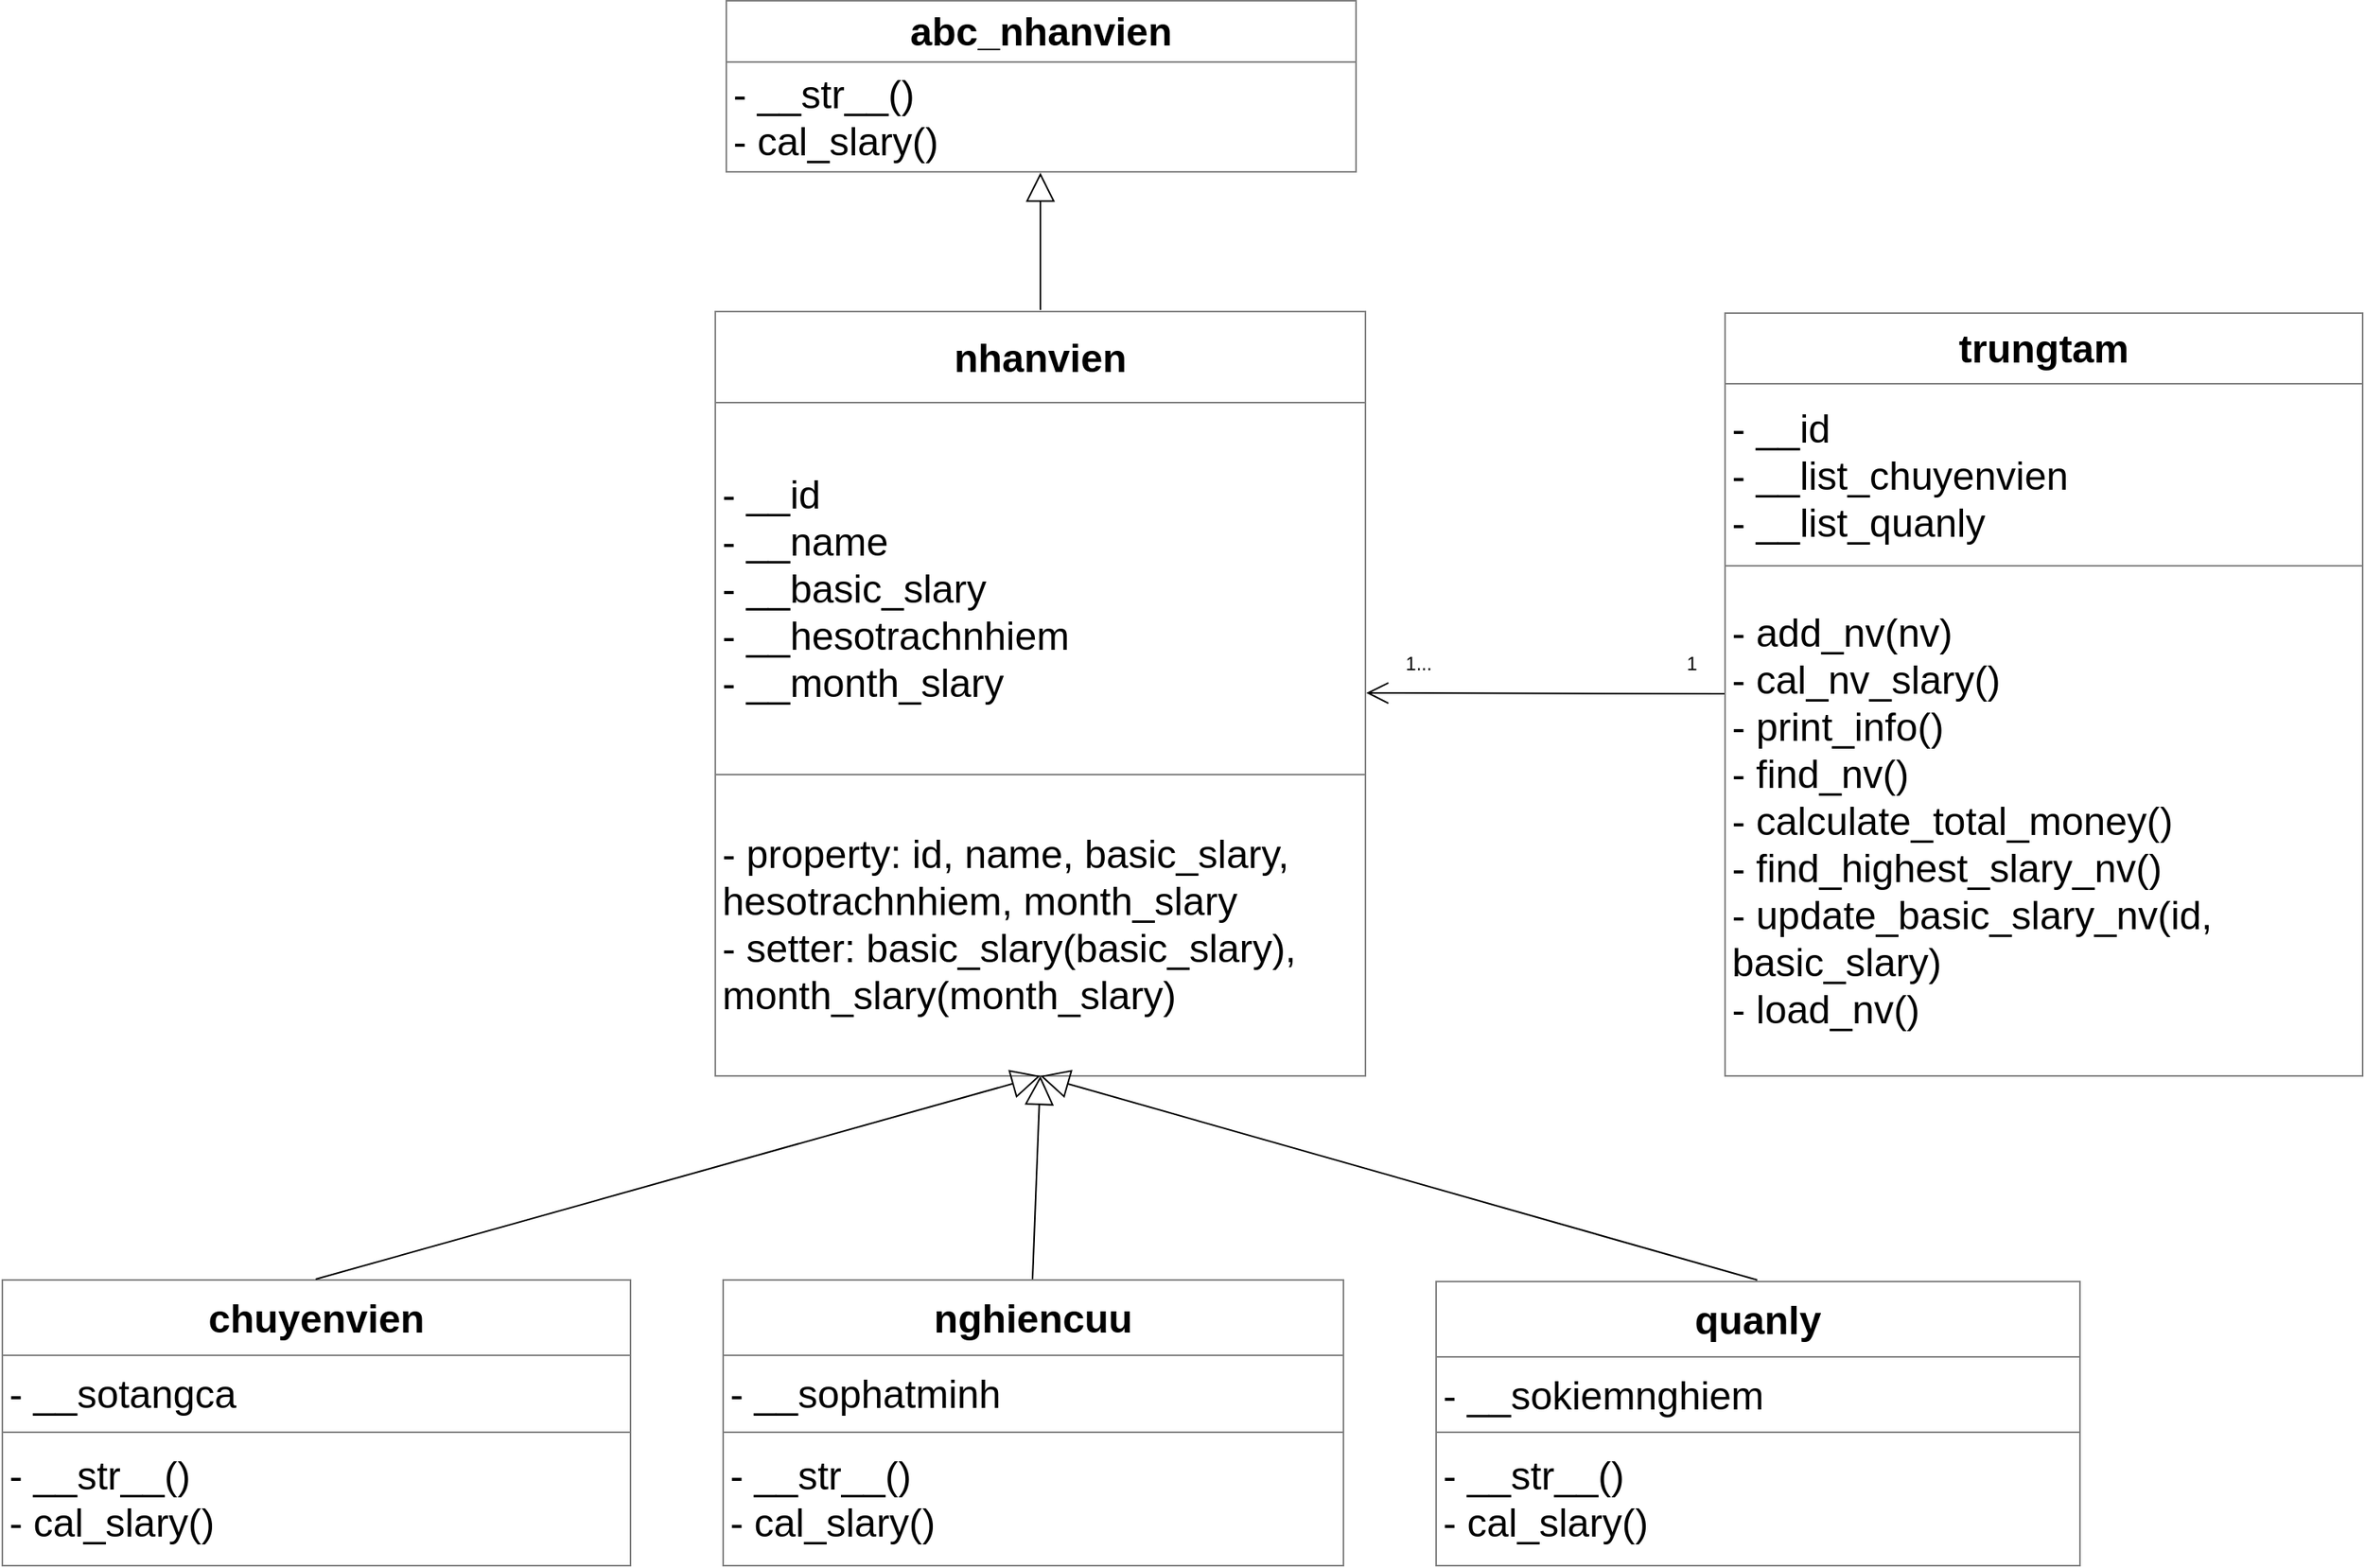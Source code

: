 <mxfile version="24.8.4">
  <diagram name="Page-1" id="JQH4CGquwNSrJiN4EWIq">
    <mxGraphModel dx="1834" dy="794" grid="0" gridSize="10" guides="1" tooltips="1" connect="1" arrows="1" fold="1" page="0" pageScale="1" pageWidth="850" pageHeight="1100" math="0" shadow="0">
      <root>
        <mxCell id="0" />
        <mxCell id="1" parent="0" />
        <mxCell id="gIv5DeEMvpn-gfwTawNx-6" value="&lt;table border=&quot;1&quot; width=&quot;100%&quot; height=&quot;100%&quot; cellpadding=&quot;4&quot; style=&quot;width: 100%; height: 100%; border-collapse: collapse; font-size: 25px;&quot;&gt;&lt;tbody&gt;&lt;tr&gt;&lt;th align=&quot;center&quot;&gt;&lt;font style=&quot;font-size: 25px;&quot;&gt;&lt;b&gt;trungtam&lt;/b&gt;&lt;/font&gt;&lt;/th&gt;&lt;/tr&gt;&lt;tr align=&quot;left&quot;&gt;&lt;td&gt;&lt;font style=&quot;font-size: 25px;&quot;&gt;- __id&lt;br&gt;- __list_chuyenvien&lt;br&gt;- __list_quanly&lt;br&gt;&lt;/font&gt;&lt;/td&gt;&lt;/tr&gt;&lt;tr align=&quot;left&quot;&gt;&lt;td&gt;&lt;font style=&quot;font-size: 25px;&quot;&gt;- add_nv(nv)&lt;br&gt;- cal_nv_slary()&lt;br&gt;- print_info()&lt;br&gt;- find_nv()&lt;br&gt;- calculate_total_money()&lt;br&gt;- find_highest_slary_nv()&lt;br&gt;- update_basic_slary_nv(id, basic_slary)&lt;br&gt;- load_nv()&lt;br&gt;&lt;/font&gt;&lt;/td&gt;&lt;/tr&gt;&lt;/tbody&gt;&lt;/table&gt;" style="text;html=1;whiteSpace=wrap;strokeColor=none;fillColor=none;overflow=fill;" vertex="1" parent="1">
          <mxGeometry x="914" y="206.5" width="407" height="487" as="geometry" />
        </mxCell>
        <mxCell id="gIv5DeEMvpn-gfwTawNx-7" value="&lt;table border=&quot;1&quot; width=&quot;100%&quot; height=&quot;100%&quot; cellpadding=&quot;4&quot; style=&quot;width: 100%; height: 100%; border-collapse: collapse; font-size: 25px;&quot;&gt;&lt;tbody&gt;&lt;tr&gt;&lt;th align=&quot;center&quot;&gt;abc_nhanvien&lt;/th&gt;&lt;/tr&gt;&lt;tr align=&quot;left&quot;&gt;&lt;td&gt;&lt;font style=&quot;font-size: 25px;&quot;&gt;- __str__()&lt;br&gt;- cal_slary()&lt;br&gt;&lt;/font&gt;&lt;/td&gt;&lt;/tr&gt;&lt;/tbody&gt;&lt;/table&gt;" style="text;html=1;whiteSpace=wrap;strokeColor=none;fillColor=none;overflow=fill;" vertex="1" parent="1">
          <mxGeometry x="277.5" y="8" width="402" height="110" as="geometry" />
        </mxCell>
        <mxCell id="gIv5DeEMvpn-gfwTawNx-8" value="&lt;table border=&quot;1&quot; width=&quot;100%&quot; height=&quot;100%&quot; cellpadding=&quot;4&quot; style=&quot;width: 100%; height: 100%; border-collapse: collapse; font-size: 25px;&quot;&gt;&lt;tbody&gt;&lt;tr&gt;&lt;th align=&quot;center&quot;&gt;&lt;font style=&quot;font-size: 25px;&quot;&gt;&lt;b&gt;nhanvien&lt;/b&gt;&lt;/font&gt;&lt;/th&gt;&lt;/tr&gt;&lt;tr align=&quot;left&quot;&gt;&lt;td&gt;&lt;font style=&quot;font-size: 25px;&quot;&gt;- __id&lt;br&gt;- __name&lt;br&gt;- __basic_slary&lt;br&gt;- __hesotrachnhiem&lt;br&gt;- __month_slary&lt;br&gt;&lt;/font&gt;&lt;/td&gt;&lt;/tr&gt;&lt;tr align=&quot;left&quot;&gt;&lt;td&gt;&lt;font style=&quot;font-size: 25px;&quot;&gt;- property: id, name, basic_slary, hesotrachnhiem, month_slary&lt;br&gt;- setter: basic_slary(basic_slary), month_slary(month_slary)&lt;br&gt;&lt;/font&gt;&lt;/td&gt;&lt;/tr&gt;&lt;/tbody&gt;&lt;/table&gt;" style="text;html=1;whiteSpace=wrap;strokeColor=none;fillColor=none;overflow=fill;" vertex="1" parent="1">
          <mxGeometry x="271" y="205.5" width="415" height="488" as="geometry" />
        </mxCell>
        <mxCell id="gIv5DeEMvpn-gfwTawNx-9" value="&lt;table border=&quot;1&quot; width=&quot;100%&quot; height=&quot;100%&quot; cellpadding=&quot;4&quot; style=&quot;width: 100%; height: 100%; border-collapse: collapse; font-size: 25px;&quot;&gt;&lt;tbody&gt;&lt;tr&gt;&lt;th align=&quot;center&quot;&gt;&lt;font style=&quot;font-size: 25px;&quot;&gt;&lt;b&gt;chuyenvien&lt;br&gt;&lt;/b&gt;&lt;/font&gt;&lt;/th&gt;&lt;/tr&gt;&lt;tr&gt;&lt;td&gt;- __sotangca&lt;br&gt;&lt;/td&gt;&lt;/tr&gt;&lt;tr align=&quot;left&quot;&gt;&lt;td&gt;&lt;font style=&quot;font-size: 25px;&quot;&gt;- __str__()&lt;br&gt;- cal_slary()&lt;br&gt;&lt;/font&gt;&lt;/td&gt;&lt;/tr&gt;&lt;/tbody&gt;&lt;/table&gt;" style="text;html=1;whiteSpace=wrap;strokeColor=none;fillColor=none;overflow=fill;" vertex="1" parent="1">
          <mxGeometry x="-183.5" y="823" width="401" height="183" as="geometry" />
        </mxCell>
        <mxCell id="gIv5DeEMvpn-gfwTawNx-10" value="&lt;table border=&quot;1&quot; width=&quot;100%&quot; height=&quot;100%&quot; cellpadding=&quot;4&quot; style=&quot;width: 100%; height: 100%; border-collapse: collapse; font-size: 25px;&quot;&gt;&lt;tbody&gt;&lt;tr&gt;&lt;th align=&quot;center&quot;&gt;nghiencuu&lt;br&gt;&lt;/th&gt;&lt;/tr&gt;&lt;tr&gt;&lt;td&gt;- __sophatminh&lt;br&gt;&lt;/td&gt;&lt;/tr&gt;&lt;tr align=&quot;left&quot;&gt;&lt;td&gt;&lt;font style=&quot;font-size: 25px;&quot;&gt;- __str__()&lt;br&gt;- cal_slary()&lt;br&gt;&lt;/font&gt;&lt;/td&gt;&lt;/tr&gt;&lt;/tbody&gt;&lt;/table&gt;" style="text;html=1;whiteSpace=wrap;strokeColor=none;fillColor=none;overflow=fill;" vertex="1" parent="1">
          <mxGeometry x="275.5" y="823" width="396" height="183" as="geometry" />
        </mxCell>
        <mxCell id="gIv5DeEMvpn-gfwTawNx-12" value="" style="endArrow=block;endSize=16;endFill=0;html=1;rounded=0;entryX=0.5;entryY=1;entryDx=0;entryDy=0;exitX=0.5;exitY=0;exitDx=0;exitDy=0;" edge="1" parent="1" source="gIv5DeEMvpn-gfwTawNx-8" target="gIv5DeEMvpn-gfwTawNx-7">
          <mxGeometry width="160" relative="1" as="geometry">
            <mxPoint x="722" y="532" as="sourcePoint" />
            <mxPoint x="882" y="532" as="targetPoint" />
          </mxGeometry>
        </mxCell>
        <mxCell id="gIv5DeEMvpn-gfwTawNx-13" value="" style="endArrow=block;endSize=16;endFill=0;html=1;rounded=0;entryX=0.5;entryY=1;entryDx=0;entryDy=0;exitX=0.5;exitY=0;exitDx=0;exitDy=0;" edge="1" parent="1" source="gIv5DeEMvpn-gfwTawNx-9" target="gIv5DeEMvpn-gfwTawNx-8">
          <mxGeometry width="160" relative="1" as="geometry">
            <mxPoint x="478.91" y="785" as="sourcePoint" />
            <mxPoint x="477.91" y="702" as="targetPoint" />
          </mxGeometry>
        </mxCell>
        <mxCell id="gIv5DeEMvpn-gfwTawNx-14" value="" style="endArrow=block;endSize=16;endFill=0;html=1;rounded=0;entryX=0.5;entryY=1;entryDx=0;entryDy=0;exitX=0.5;exitY=0;exitDx=0;exitDy=0;" edge="1" parent="1" source="gIv5DeEMvpn-gfwTawNx-10" target="gIv5DeEMvpn-gfwTawNx-8">
          <mxGeometry width="160" relative="1" as="geometry">
            <mxPoint x="254" y="817" as="sourcePoint" />
            <mxPoint x="489" y="704" as="targetPoint" />
          </mxGeometry>
        </mxCell>
        <mxCell id="gIv5DeEMvpn-gfwTawNx-15" value="" style="endArrow=open;endFill=1;endSize=12;html=1;rounded=0;entryX=1;entryY=0.5;entryDx=0;entryDy=0;exitX=0;exitY=0.5;exitDx=0;exitDy=0;" edge="1" parent="1" source="gIv5DeEMvpn-gfwTawNx-6" target="gIv5DeEMvpn-gfwTawNx-8">
          <mxGeometry width="160" relative="1" as="geometry">
            <mxPoint x="860" y="395" as="sourcePoint" />
            <mxPoint x="735" y="485" as="targetPoint" />
          </mxGeometry>
        </mxCell>
        <mxCell id="gIv5DeEMvpn-gfwTawNx-17" value="1" style="text;html=1;align=center;verticalAlign=middle;resizable=0;points=[];autosize=1;strokeColor=none;fillColor=none;" vertex="1" parent="1">
          <mxGeometry x="880" y="418" width="25" height="26" as="geometry" />
        </mxCell>
        <mxCell id="gIv5DeEMvpn-gfwTawNx-18" value="1..." style="text;html=1;align=center;verticalAlign=middle;resizable=0;points=[];autosize=1;strokeColor=none;fillColor=none;" vertex="1" parent="1">
          <mxGeometry x="701" y="418" width="35" height="26" as="geometry" />
        </mxCell>
        <mxCell id="gIv5DeEMvpn-gfwTawNx-19" value="&lt;table border=&quot;1&quot; width=&quot;100%&quot; height=&quot;100%&quot; cellpadding=&quot;4&quot; style=&quot;width: 100%; height: 100%; border-collapse: collapse; font-size: 25px;&quot;&gt;&lt;tbody&gt;&lt;tr&gt;&lt;th align=&quot;center&quot;&gt;quanly&lt;br&gt;&lt;/th&gt;&lt;/tr&gt;&lt;tr&gt;&lt;td&gt;- __sokiemnghiem&lt;br&gt;&lt;/td&gt;&lt;/tr&gt;&lt;tr align=&quot;left&quot;&gt;&lt;td&gt;&lt;font style=&quot;font-size: 25px;&quot;&gt;- __str__()&lt;br&gt;- cal_slary()&lt;br&gt;&lt;/font&gt;&lt;/td&gt;&lt;/tr&gt;&lt;/tbody&gt;&lt;/table&gt;" style="text;html=1;whiteSpace=wrap;strokeColor=none;fillColor=none;overflow=fill;" vertex="1" parent="1">
          <mxGeometry x="729.5" y="823.5" width="411" height="181.5" as="geometry" />
        </mxCell>
        <mxCell id="gIv5DeEMvpn-gfwTawNx-20" value="" style="endArrow=block;endSize=16;endFill=0;html=1;rounded=0;entryX=0.5;entryY=1;entryDx=0;entryDy=0;exitX=0.5;exitY=0;exitDx=0;exitDy=0;" edge="1" parent="1" source="gIv5DeEMvpn-gfwTawNx-19" target="gIv5DeEMvpn-gfwTawNx-8">
          <mxGeometry width="160" relative="1" as="geometry">
            <mxPoint x="568" y="828" as="sourcePoint" />
            <mxPoint x="489" y="704" as="targetPoint" />
          </mxGeometry>
        </mxCell>
      </root>
    </mxGraphModel>
  </diagram>
</mxfile>
